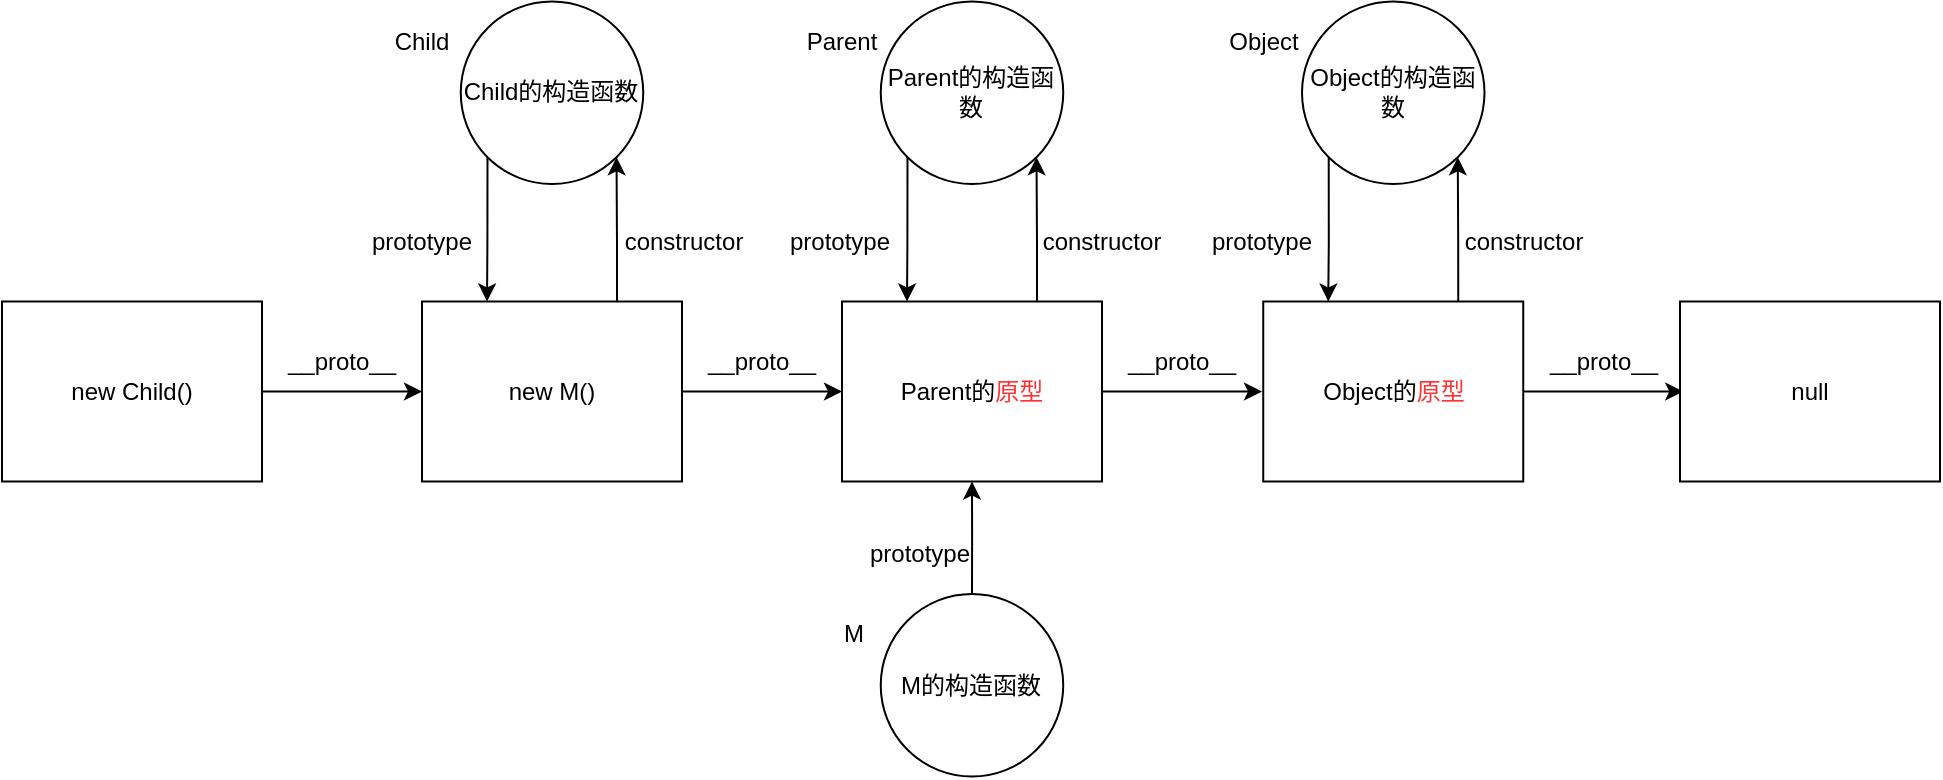 <mxfile version="14.6.12" type="github">
  <diagram id="0TISCvDm2FqteXrcD3BV" name="Page-1">
    <mxGraphModel dx="1209" dy="565" grid="1" gridSize="10" guides="1" tooltips="1" connect="1" arrows="1" fold="1" page="1" pageScale="1" pageWidth="827" pageHeight="1169" math="0" shadow="0">
      <root>
        <mxCell id="0" />
        <mxCell id="1" parent="0" />
        <mxCell id="ms4y8D_MaOTPgwR-Xzih-30" style="edgeStyle=orthogonalEdgeStyle;rounded=0;orthogonalLoop=1;jettySize=auto;html=1;exitX=0;exitY=1;exitDx=0;exitDy=0;entryX=0.25;entryY=0;entryDx=0;entryDy=0;" edge="1" parent="1" source="ms4y8D_MaOTPgwR-Xzih-2" target="ms4y8D_MaOTPgwR-Xzih-8">
          <mxGeometry relative="1" as="geometry" />
        </mxCell>
        <mxCell id="ms4y8D_MaOTPgwR-Xzih-2" value="&lt;span&gt;Child的构造函数&lt;/span&gt;" style="ellipse;whiteSpace=wrap;html=1;aspect=fixed;" vertex="1" parent="1">
          <mxGeometry x="263.38" y="73.75" width="91.25" height="91.25" as="geometry" />
        </mxCell>
        <mxCell id="ms4y8D_MaOTPgwR-Xzih-3" value="Child" style="text;html=1;strokeColor=none;fillColor=none;align=center;verticalAlign=middle;whiteSpace=wrap;rounded=0;" vertex="1" parent="1">
          <mxGeometry x="224" y="83.75" width="40" height="20" as="geometry" />
        </mxCell>
        <mxCell id="ms4y8D_MaOTPgwR-Xzih-4" value="prototype" style="text;html=1;strokeColor=none;fillColor=none;align=center;verticalAlign=middle;whiteSpace=wrap;rounded=0;" vertex="1" parent="1">
          <mxGeometry x="224" y="183.75" width="40" height="20" as="geometry" />
        </mxCell>
        <mxCell id="ms4y8D_MaOTPgwR-Xzih-5" style="edgeStyle=orthogonalEdgeStyle;rounded=0;orthogonalLoop=1;jettySize=auto;html=1;entryX=0;entryY=0.5;entryDx=0;entryDy=0;" edge="1" parent="1" source="ms4y8D_MaOTPgwR-Xzih-6" target="ms4y8D_MaOTPgwR-Xzih-8">
          <mxGeometry relative="1" as="geometry" />
        </mxCell>
        <mxCell id="ms4y8D_MaOTPgwR-Xzih-6" value="new Child()" style="rounded=0;whiteSpace=wrap;html=1;" vertex="1" parent="1">
          <mxGeometry x="34" y="223.75" width="130" height="90" as="geometry" />
        </mxCell>
        <mxCell id="ms4y8D_MaOTPgwR-Xzih-7" style="edgeStyle=orthogonalEdgeStyle;rounded=0;orthogonalLoop=1;jettySize=auto;html=1;entryX=0;entryY=0.5;entryDx=0;entryDy=0;" edge="1" parent="1" source="ms4y8D_MaOTPgwR-Xzih-8" target="ms4y8D_MaOTPgwR-Xzih-11">
          <mxGeometry relative="1" as="geometry" />
        </mxCell>
        <mxCell id="ms4y8D_MaOTPgwR-Xzih-32" style="edgeStyle=orthogonalEdgeStyle;rounded=0;orthogonalLoop=1;jettySize=auto;html=1;exitX=0.75;exitY=0;exitDx=0;exitDy=0;entryX=1;entryY=1;entryDx=0;entryDy=0;" edge="1" parent="1" source="ms4y8D_MaOTPgwR-Xzih-8" target="ms4y8D_MaOTPgwR-Xzih-2">
          <mxGeometry relative="1" as="geometry" />
        </mxCell>
        <mxCell id="ms4y8D_MaOTPgwR-Xzih-8" value="new M()" style="rounded=0;whiteSpace=wrap;html=1;" vertex="1" parent="1">
          <mxGeometry x="244" y="223.75" width="130" height="90" as="geometry" />
        </mxCell>
        <mxCell id="ms4y8D_MaOTPgwR-Xzih-9" style="edgeStyle=orthogonalEdgeStyle;rounded=0;orthogonalLoop=1;jettySize=auto;html=1;" edge="1" parent="1" source="ms4y8D_MaOTPgwR-Xzih-11">
          <mxGeometry relative="1" as="geometry">
            <mxPoint x="664" y="268.75" as="targetPoint" />
          </mxGeometry>
        </mxCell>
        <mxCell id="ms4y8D_MaOTPgwR-Xzih-10" style="edgeStyle=orthogonalEdgeStyle;rounded=0;orthogonalLoop=1;jettySize=auto;html=1;exitX=0.75;exitY=0;exitDx=0;exitDy=0;entryX=1;entryY=1;entryDx=0;entryDy=0;" edge="1" parent="1" source="ms4y8D_MaOTPgwR-Xzih-11" target="ms4y8D_MaOTPgwR-Xzih-16">
          <mxGeometry relative="1" as="geometry" />
        </mxCell>
        <mxCell id="ms4y8D_MaOTPgwR-Xzih-11" value="Parent的&lt;font color=&quot;#ff3333&quot;&gt;原型&lt;/font&gt;" style="rounded=0;whiteSpace=wrap;html=1;" vertex="1" parent="1">
          <mxGeometry x="454" y="223.75" width="130" height="90" as="geometry" />
        </mxCell>
        <mxCell id="ms4y8D_MaOTPgwR-Xzih-12" value="__proto__" style="text;html=1;strokeColor=none;fillColor=none;align=center;verticalAlign=middle;whiteSpace=wrap;rounded=0;" vertex="1" parent="1">
          <mxGeometry x="184" y="243.75" width="40" height="20" as="geometry" />
        </mxCell>
        <mxCell id="ms4y8D_MaOTPgwR-Xzih-13" value="__proto__" style="text;html=1;strokeColor=none;fillColor=none;align=center;verticalAlign=middle;whiteSpace=wrap;rounded=0;" vertex="1" parent="1">
          <mxGeometry x="394" y="243.75" width="40" height="20" as="geometry" />
        </mxCell>
        <mxCell id="ms4y8D_MaOTPgwR-Xzih-14" value="__proto__" style="text;html=1;strokeColor=none;fillColor=none;align=center;verticalAlign=middle;whiteSpace=wrap;rounded=0;" vertex="1" parent="1">
          <mxGeometry x="604" y="243.75" width="40" height="20" as="geometry" />
        </mxCell>
        <mxCell id="ms4y8D_MaOTPgwR-Xzih-15" style="edgeStyle=orthogonalEdgeStyle;rounded=0;orthogonalLoop=1;jettySize=auto;html=1;exitX=0;exitY=1;exitDx=0;exitDy=0;entryX=0.25;entryY=0;entryDx=0;entryDy=0;" edge="1" parent="1" source="ms4y8D_MaOTPgwR-Xzih-16" target="ms4y8D_MaOTPgwR-Xzih-11">
          <mxGeometry relative="1" as="geometry" />
        </mxCell>
        <mxCell id="ms4y8D_MaOTPgwR-Xzih-16" value="Parent的构造函数" style="ellipse;whiteSpace=wrap;html=1;aspect=fixed;" vertex="1" parent="1">
          <mxGeometry x="473.38" y="73.75" width="91.25" height="91.25" as="geometry" />
        </mxCell>
        <mxCell id="ms4y8D_MaOTPgwR-Xzih-17" value="Parent" style="text;html=1;strokeColor=none;fillColor=none;align=center;verticalAlign=middle;whiteSpace=wrap;rounded=0;" vertex="1" parent="1">
          <mxGeometry x="434" y="83.75" width="40" height="20" as="geometry" />
        </mxCell>
        <mxCell id="ms4y8D_MaOTPgwR-Xzih-18" value="constructor" style="text;html=1;strokeColor=none;fillColor=none;align=center;verticalAlign=middle;whiteSpace=wrap;rounded=0;" vertex="1" parent="1">
          <mxGeometry x="564" y="183.75" width="40" height="20" as="geometry" />
        </mxCell>
        <mxCell id="ms4y8D_MaOTPgwR-Xzih-19" value="prototype" style="text;html=1;strokeColor=none;fillColor=none;align=center;verticalAlign=middle;whiteSpace=wrap;rounded=0;" vertex="1" parent="1">
          <mxGeometry x="433.38" y="183.75" width="40" height="20" as="geometry" />
        </mxCell>
        <mxCell id="ms4y8D_MaOTPgwR-Xzih-20" style="edgeStyle=orthogonalEdgeStyle;rounded=0;orthogonalLoop=1;jettySize=auto;html=1;" edge="1" parent="1" source="ms4y8D_MaOTPgwR-Xzih-22">
          <mxGeometry relative="1" as="geometry">
            <mxPoint x="874.62" y="268.75" as="targetPoint" />
          </mxGeometry>
        </mxCell>
        <mxCell id="ms4y8D_MaOTPgwR-Xzih-21" style="edgeStyle=orthogonalEdgeStyle;rounded=0;orthogonalLoop=1;jettySize=auto;html=1;exitX=0.75;exitY=0;exitDx=0;exitDy=0;entryX=1;entryY=1;entryDx=0;entryDy=0;" edge="1" parent="1" source="ms4y8D_MaOTPgwR-Xzih-22" target="ms4y8D_MaOTPgwR-Xzih-25">
          <mxGeometry relative="1" as="geometry" />
        </mxCell>
        <mxCell id="ms4y8D_MaOTPgwR-Xzih-22" value="Object的&lt;font color=&quot;#ff3333&quot;&gt;原型&lt;/font&gt;" style="rounded=0;whiteSpace=wrap;html=1;" vertex="1" parent="1">
          <mxGeometry x="664.62" y="223.75" width="130" height="90" as="geometry" />
        </mxCell>
        <mxCell id="ms4y8D_MaOTPgwR-Xzih-23" value="__proto__" style="text;html=1;strokeColor=none;fillColor=none;align=center;verticalAlign=middle;whiteSpace=wrap;rounded=0;" vertex="1" parent="1">
          <mxGeometry x="814.62" y="243.75" width="40" height="20" as="geometry" />
        </mxCell>
        <mxCell id="ms4y8D_MaOTPgwR-Xzih-24" style="edgeStyle=orthogonalEdgeStyle;rounded=0;orthogonalLoop=1;jettySize=auto;html=1;exitX=0;exitY=1;exitDx=0;exitDy=0;entryX=0.25;entryY=0;entryDx=0;entryDy=0;" edge="1" parent="1" source="ms4y8D_MaOTPgwR-Xzih-25" target="ms4y8D_MaOTPgwR-Xzih-22">
          <mxGeometry relative="1" as="geometry" />
        </mxCell>
        <mxCell id="ms4y8D_MaOTPgwR-Xzih-25" value="Object的构造函数" style="ellipse;whiteSpace=wrap;html=1;aspect=fixed;" vertex="1" parent="1">
          <mxGeometry x="684" y="73.75" width="91.25" height="91.25" as="geometry" />
        </mxCell>
        <mxCell id="ms4y8D_MaOTPgwR-Xzih-26" value="Object" style="text;html=1;strokeColor=none;fillColor=none;align=center;verticalAlign=middle;whiteSpace=wrap;rounded=0;" vertex="1" parent="1">
          <mxGeometry x="644.62" y="83.75" width="40" height="20" as="geometry" />
        </mxCell>
        <mxCell id="ms4y8D_MaOTPgwR-Xzih-27" value="constructor" style="text;html=1;strokeColor=none;fillColor=none;align=center;verticalAlign=middle;whiteSpace=wrap;rounded=0;" vertex="1" parent="1">
          <mxGeometry x="774.62" y="183.75" width="40" height="20" as="geometry" />
        </mxCell>
        <mxCell id="ms4y8D_MaOTPgwR-Xzih-28" value="prototype" style="text;html=1;strokeColor=none;fillColor=none;align=center;verticalAlign=middle;whiteSpace=wrap;rounded=0;" vertex="1" parent="1">
          <mxGeometry x="644" y="183.75" width="40" height="20" as="geometry" />
        </mxCell>
        <mxCell id="ms4y8D_MaOTPgwR-Xzih-29" value="null" style="rounded=0;whiteSpace=wrap;html=1;" vertex="1" parent="1">
          <mxGeometry x="873" y="223.75" width="130" height="90" as="geometry" />
        </mxCell>
        <mxCell id="ms4y8D_MaOTPgwR-Xzih-33" value="constructor" style="text;html=1;strokeColor=none;fillColor=none;align=center;verticalAlign=middle;whiteSpace=wrap;rounded=0;" vertex="1" parent="1">
          <mxGeometry x="354.63" y="183.75" width="40" height="20" as="geometry" />
        </mxCell>
        <mxCell id="ms4y8D_MaOTPgwR-Xzih-36" style="edgeStyle=orthogonalEdgeStyle;rounded=0;orthogonalLoop=1;jettySize=auto;html=1;entryX=0.5;entryY=1;entryDx=0;entryDy=0;" edge="1" parent="1" source="ms4y8D_MaOTPgwR-Xzih-34" target="ms4y8D_MaOTPgwR-Xzih-11">
          <mxGeometry relative="1" as="geometry" />
        </mxCell>
        <mxCell id="ms4y8D_MaOTPgwR-Xzih-34" value="&lt;span&gt;M的构造函数&lt;/span&gt;" style="ellipse;whiteSpace=wrap;html=1;aspect=fixed;" vertex="1" parent="1">
          <mxGeometry x="473.37" y="370" width="91.25" height="91.25" as="geometry" />
        </mxCell>
        <mxCell id="ms4y8D_MaOTPgwR-Xzih-35" value="M" style="text;html=1;strokeColor=none;fillColor=none;align=center;verticalAlign=middle;whiteSpace=wrap;rounded=0;" vertex="1" parent="1">
          <mxGeometry x="440" y="380" width="40" height="20" as="geometry" />
        </mxCell>
        <mxCell id="ms4y8D_MaOTPgwR-Xzih-37" value="prototype" style="text;html=1;strokeColor=none;fillColor=none;align=center;verticalAlign=middle;whiteSpace=wrap;rounded=0;" vertex="1" parent="1">
          <mxGeometry x="473.37" y="340" width="40" height="20" as="geometry" />
        </mxCell>
      </root>
    </mxGraphModel>
  </diagram>
</mxfile>
